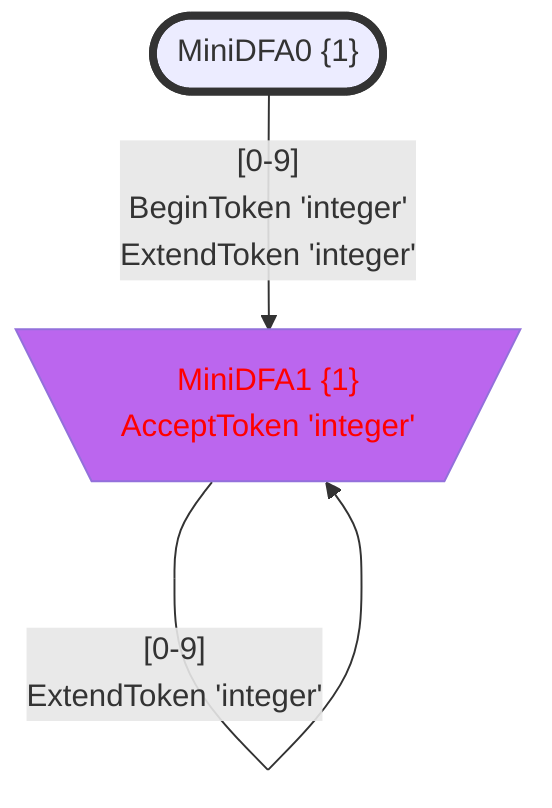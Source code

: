 flowchart
classDef c0001 color:#FF0000;
classDef c0010 stroke-dasharray: 10 10;
classDef c0011 stroke-dasharray: 10 10,color:#FF0000;
classDef c0100 fill:#BB66EE;
classDef c0101 fill:#BB66EE,color:#FF0000;
classDef c0110 fill:#BB66EE,stroke-dasharray: 10 10;
classDef c0111 fill:#BB66EE,stroke-dasharray: 10 10,color:#FF0000;
classDef c1000 stroke:#333,stroke-width:4px;
classDef c1001 stroke:#333,stroke-width:4px,color:#FF0000;
classDef c1010 stroke:#333,stroke-width:4px,stroke-dasharray: 10 10;
classDef c1011 stroke:#333,stroke-width:4px,stroke-dasharray: 10 10,color:#FF0000;
classDef c1100 stroke:#333,stroke-width:4px,fill:#BB66EE;
classDef c1101 stroke:#333,stroke-width:4px,fill:#BB66EE,color:#FF0000;
classDef c1110 stroke:#333,stroke-width:4px,fill:#BB66EE,stroke-dasharray: 10 10;
classDef c1111 stroke:#333,stroke-width:4px,fill:#BB66EE,stroke-dasharray: 10 10,color:#FF0000;
MiniDFA0_-471964189(["MiniDFA0 {1}"])
class MiniDFA0_-471964189 c1000;
MiniDFA1_-1553326227[\"MiniDFA1 {1}
AcceptToken 'integer'"/]
class MiniDFA1_-1553326227 c0101;
MiniDFA0_-471964189 -->|"[0-9]
BeginToken 'integer'
ExtendToken 'integer'"|MiniDFA1_-1553326227
MiniDFA1_-1553326227 -->|"[0-9]
ExtendToken 'integer'"|MiniDFA1_-1553326227